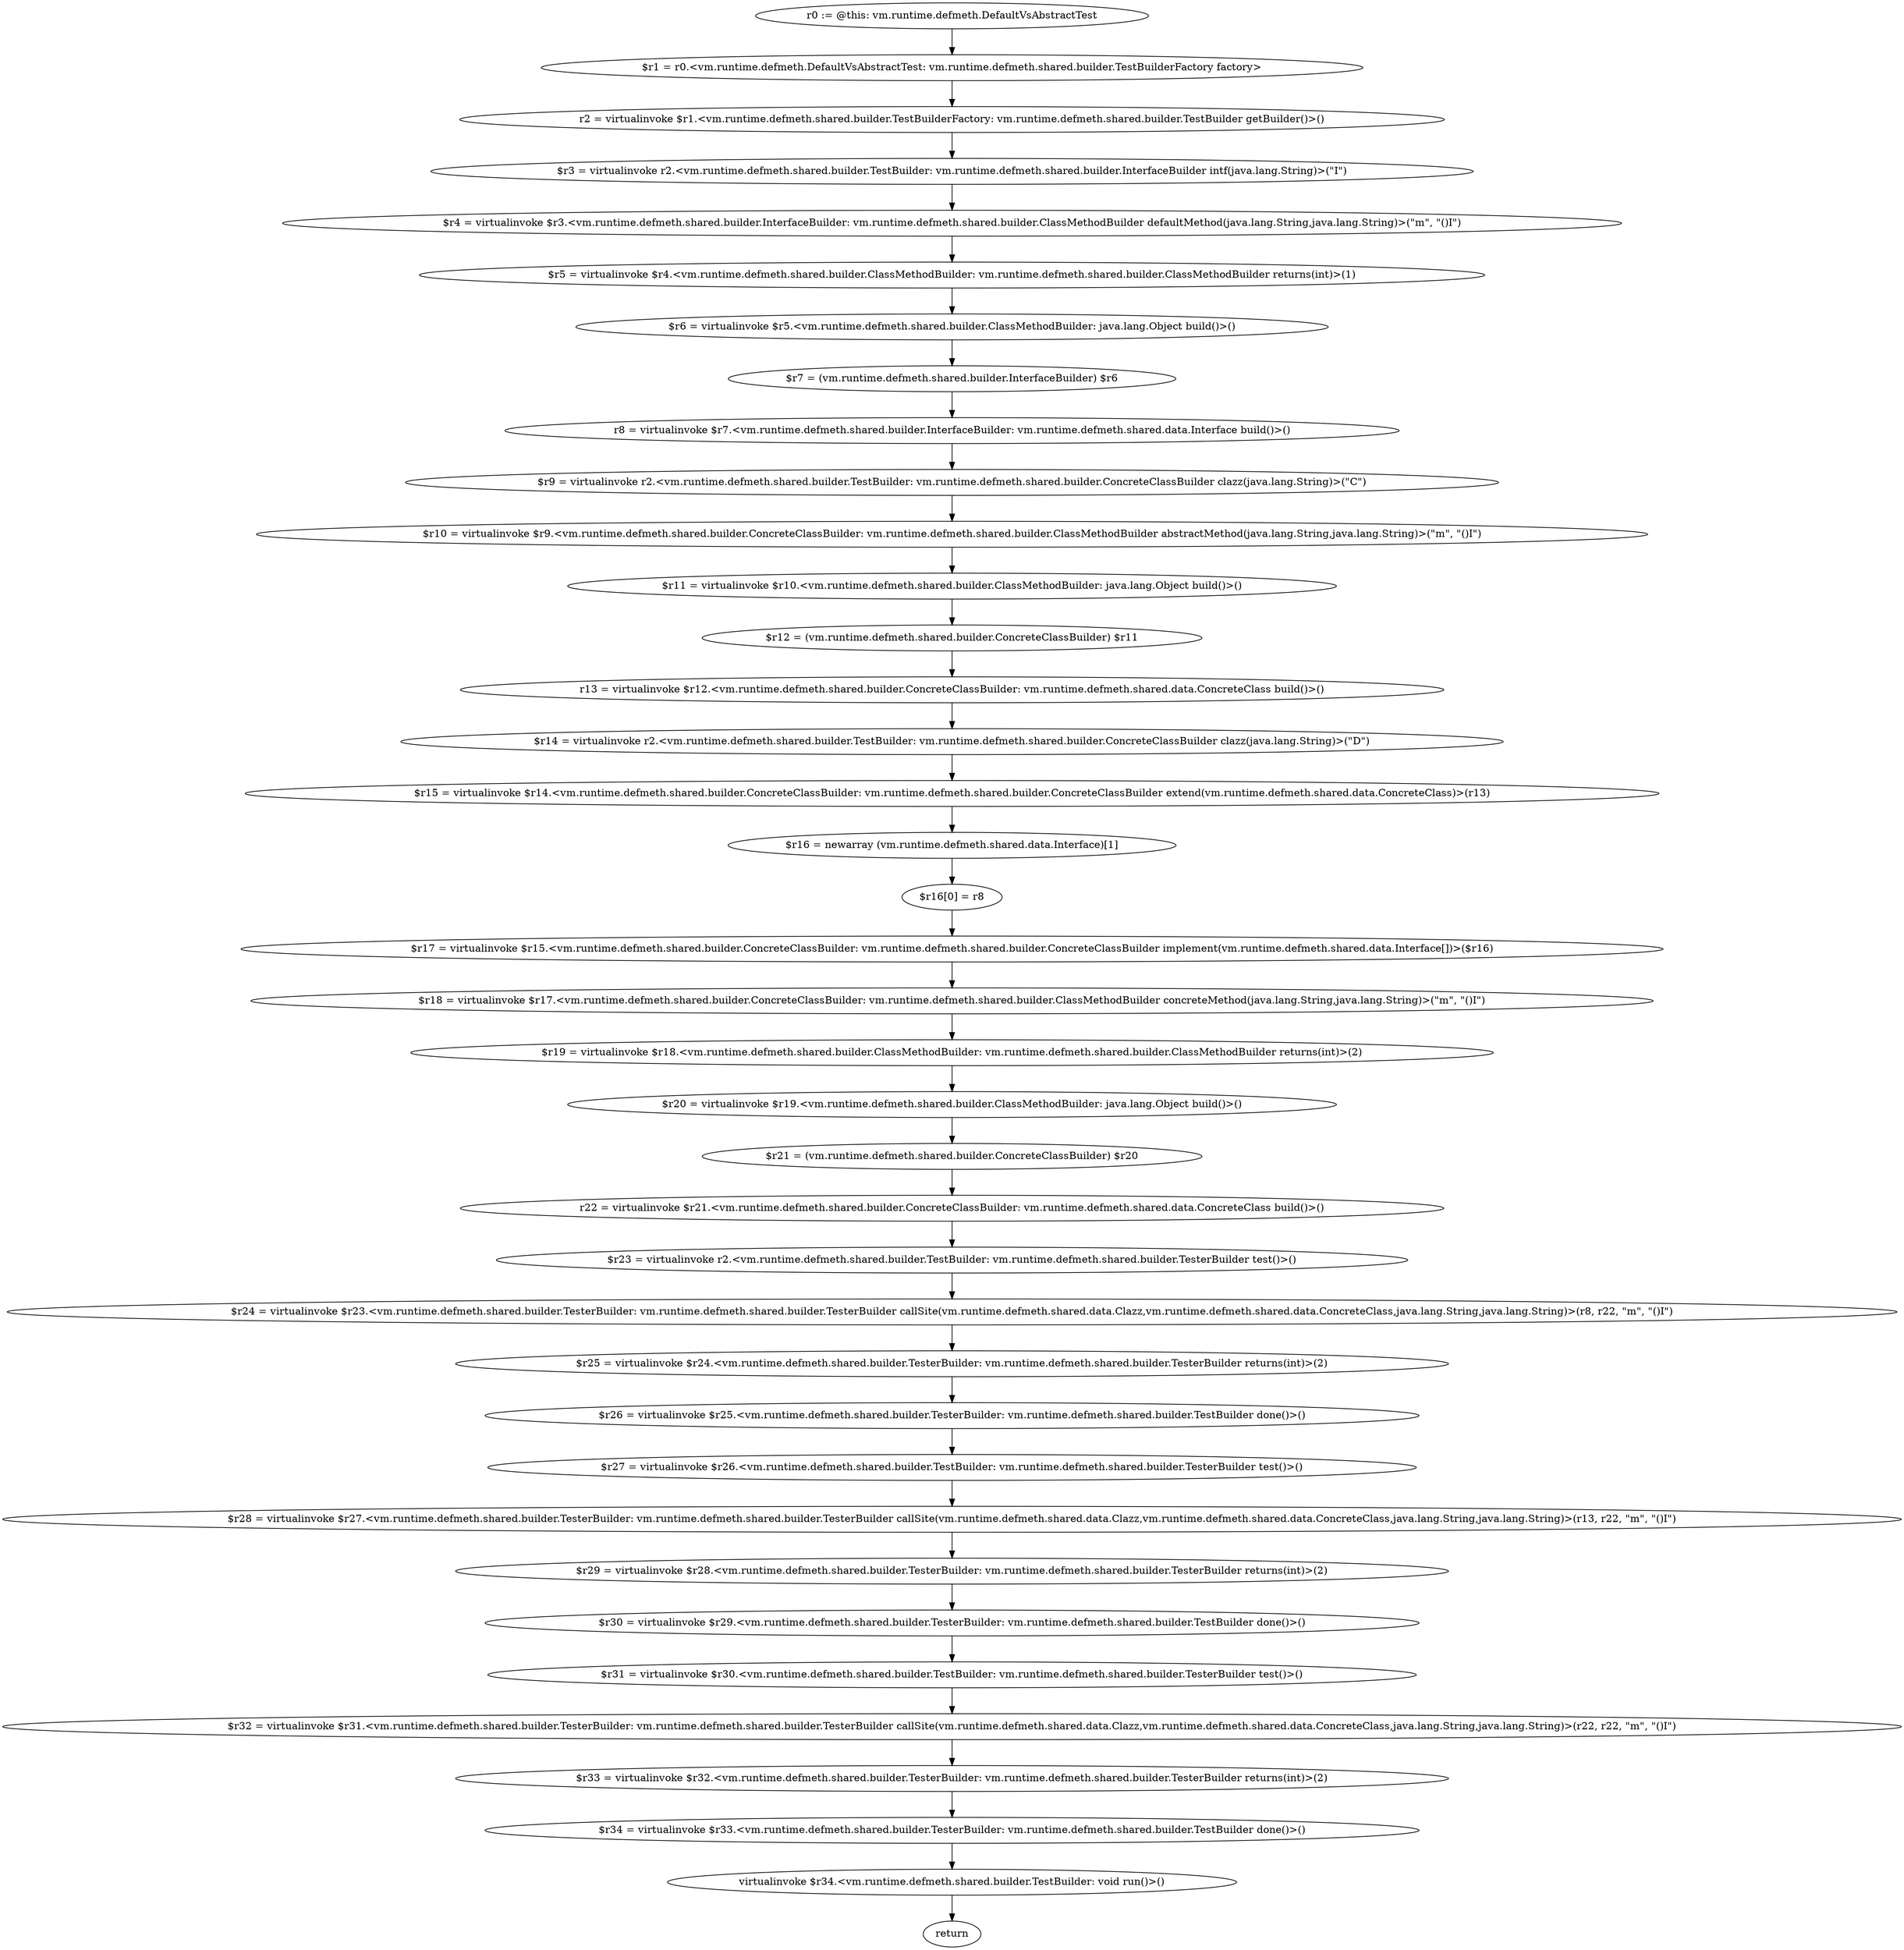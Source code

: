 digraph "unitGraph" {
    "r0 := @this: vm.runtime.defmeth.DefaultVsAbstractTest"
    "$r1 = r0.<vm.runtime.defmeth.DefaultVsAbstractTest: vm.runtime.defmeth.shared.builder.TestBuilderFactory factory>"
    "r2 = virtualinvoke $r1.<vm.runtime.defmeth.shared.builder.TestBuilderFactory: vm.runtime.defmeth.shared.builder.TestBuilder getBuilder()>()"
    "$r3 = virtualinvoke r2.<vm.runtime.defmeth.shared.builder.TestBuilder: vm.runtime.defmeth.shared.builder.InterfaceBuilder intf(java.lang.String)>(\"I\")"
    "$r4 = virtualinvoke $r3.<vm.runtime.defmeth.shared.builder.InterfaceBuilder: vm.runtime.defmeth.shared.builder.ClassMethodBuilder defaultMethod(java.lang.String,java.lang.String)>(\"m\", \"()I\")"
    "$r5 = virtualinvoke $r4.<vm.runtime.defmeth.shared.builder.ClassMethodBuilder: vm.runtime.defmeth.shared.builder.ClassMethodBuilder returns(int)>(1)"
    "$r6 = virtualinvoke $r5.<vm.runtime.defmeth.shared.builder.ClassMethodBuilder: java.lang.Object build()>()"
    "$r7 = (vm.runtime.defmeth.shared.builder.InterfaceBuilder) $r6"
    "r8 = virtualinvoke $r7.<vm.runtime.defmeth.shared.builder.InterfaceBuilder: vm.runtime.defmeth.shared.data.Interface build()>()"
    "$r9 = virtualinvoke r2.<vm.runtime.defmeth.shared.builder.TestBuilder: vm.runtime.defmeth.shared.builder.ConcreteClassBuilder clazz(java.lang.String)>(\"C\")"
    "$r10 = virtualinvoke $r9.<vm.runtime.defmeth.shared.builder.ConcreteClassBuilder: vm.runtime.defmeth.shared.builder.ClassMethodBuilder abstractMethod(java.lang.String,java.lang.String)>(\"m\", \"()I\")"
    "$r11 = virtualinvoke $r10.<vm.runtime.defmeth.shared.builder.ClassMethodBuilder: java.lang.Object build()>()"
    "$r12 = (vm.runtime.defmeth.shared.builder.ConcreteClassBuilder) $r11"
    "r13 = virtualinvoke $r12.<vm.runtime.defmeth.shared.builder.ConcreteClassBuilder: vm.runtime.defmeth.shared.data.ConcreteClass build()>()"
    "$r14 = virtualinvoke r2.<vm.runtime.defmeth.shared.builder.TestBuilder: vm.runtime.defmeth.shared.builder.ConcreteClassBuilder clazz(java.lang.String)>(\"D\")"
    "$r15 = virtualinvoke $r14.<vm.runtime.defmeth.shared.builder.ConcreteClassBuilder: vm.runtime.defmeth.shared.builder.ConcreteClassBuilder extend(vm.runtime.defmeth.shared.data.ConcreteClass)>(r13)"
    "$r16 = newarray (vm.runtime.defmeth.shared.data.Interface)[1]"
    "$r16[0] = r8"
    "$r17 = virtualinvoke $r15.<vm.runtime.defmeth.shared.builder.ConcreteClassBuilder: vm.runtime.defmeth.shared.builder.ConcreteClassBuilder implement(vm.runtime.defmeth.shared.data.Interface[])>($r16)"
    "$r18 = virtualinvoke $r17.<vm.runtime.defmeth.shared.builder.ConcreteClassBuilder: vm.runtime.defmeth.shared.builder.ClassMethodBuilder concreteMethod(java.lang.String,java.lang.String)>(\"m\", \"()I\")"
    "$r19 = virtualinvoke $r18.<vm.runtime.defmeth.shared.builder.ClassMethodBuilder: vm.runtime.defmeth.shared.builder.ClassMethodBuilder returns(int)>(2)"
    "$r20 = virtualinvoke $r19.<vm.runtime.defmeth.shared.builder.ClassMethodBuilder: java.lang.Object build()>()"
    "$r21 = (vm.runtime.defmeth.shared.builder.ConcreteClassBuilder) $r20"
    "r22 = virtualinvoke $r21.<vm.runtime.defmeth.shared.builder.ConcreteClassBuilder: vm.runtime.defmeth.shared.data.ConcreteClass build()>()"
    "$r23 = virtualinvoke r2.<vm.runtime.defmeth.shared.builder.TestBuilder: vm.runtime.defmeth.shared.builder.TesterBuilder test()>()"
    "$r24 = virtualinvoke $r23.<vm.runtime.defmeth.shared.builder.TesterBuilder: vm.runtime.defmeth.shared.builder.TesterBuilder callSite(vm.runtime.defmeth.shared.data.Clazz,vm.runtime.defmeth.shared.data.ConcreteClass,java.lang.String,java.lang.String)>(r8, r22, \"m\", \"()I\")"
    "$r25 = virtualinvoke $r24.<vm.runtime.defmeth.shared.builder.TesterBuilder: vm.runtime.defmeth.shared.builder.TesterBuilder returns(int)>(2)"
    "$r26 = virtualinvoke $r25.<vm.runtime.defmeth.shared.builder.TesterBuilder: vm.runtime.defmeth.shared.builder.TestBuilder done()>()"
    "$r27 = virtualinvoke $r26.<vm.runtime.defmeth.shared.builder.TestBuilder: vm.runtime.defmeth.shared.builder.TesterBuilder test()>()"
    "$r28 = virtualinvoke $r27.<vm.runtime.defmeth.shared.builder.TesterBuilder: vm.runtime.defmeth.shared.builder.TesterBuilder callSite(vm.runtime.defmeth.shared.data.Clazz,vm.runtime.defmeth.shared.data.ConcreteClass,java.lang.String,java.lang.String)>(r13, r22, \"m\", \"()I\")"
    "$r29 = virtualinvoke $r28.<vm.runtime.defmeth.shared.builder.TesterBuilder: vm.runtime.defmeth.shared.builder.TesterBuilder returns(int)>(2)"
    "$r30 = virtualinvoke $r29.<vm.runtime.defmeth.shared.builder.TesterBuilder: vm.runtime.defmeth.shared.builder.TestBuilder done()>()"
    "$r31 = virtualinvoke $r30.<vm.runtime.defmeth.shared.builder.TestBuilder: vm.runtime.defmeth.shared.builder.TesterBuilder test()>()"
    "$r32 = virtualinvoke $r31.<vm.runtime.defmeth.shared.builder.TesterBuilder: vm.runtime.defmeth.shared.builder.TesterBuilder callSite(vm.runtime.defmeth.shared.data.Clazz,vm.runtime.defmeth.shared.data.ConcreteClass,java.lang.String,java.lang.String)>(r22, r22, \"m\", \"()I\")"
    "$r33 = virtualinvoke $r32.<vm.runtime.defmeth.shared.builder.TesterBuilder: vm.runtime.defmeth.shared.builder.TesterBuilder returns(int)>(2)"
    "$r34 = virtualinvoke $r33.<vm.runtime.defmeth.shared.builder.TesterBuilder: vm.runtime.defmeth.shared.builder.TestBuilder done()>()"
    "virtualinvoke $r34.<vm.runtime.defmeth.shared.builder.TestBuilder: void run()>()"
    "return"
    "r0 := @this: vm.runtime.defmeth.DefaultVsAbstractTest"->"$r1 = r0.<vm.runtime.defmeth.DefaultVsAbstractTest: vm.runtime.defmeth.shared.builder.TestBuilderFactory factory>";
    "$r1 = r0.<vm.runtime.defmeth.DefaultVsAbstractTest: vm.runtime.defmeth.shared.builder.TestBuilderFactory factory>"->"r2 = virtualinvoke $r1.<vm.runtime.defmeth.shared.builder.TestBuilderFactory: vm.runtime.defmeth.shared.builder.TestBuilder getBuilder()>()";
    "r2 = virtualinvoke $r1.<vm.runtime.defmeth.shared.builder.TestBuilderFactory: vm.runtime.defmeth.shared.builder.TestBuilder getBuilder()>()"->"$r3 = virtualinvoke r2.<vm.runtime.defmeth.shared.builder.TestBuilder: vm.runtime.defmeth.shared.builder.InterfaceBuilder intf(java.lang.String)>(\"I\")";
    "$r3 = virtualinvoke r2.<vm.runtime.defmeth.shared.builder.TestBuilder: vm.runtime.defmeth.shared.builder.InterfaceBuilder intf(java.lang.String)>(\"I\")"->"$r4 = virtualinvoke $r3.<vm.runtime.defmeth.shared.builder.InterfaceBuilder: vm.runtime.defmeth.shared.builder.ClassMethodBuilder defaultMethod(java.lang.String,java.lang.String)>(\"m\", \"()I\")";
    "$r4 = virtualinvoke $r3.<vm.runtime.defmeth.shared.builder.InterfaceBuilder: vm.runtime.defmeth.shared.builder.ClassMethodBuilder defaultMethod(java.lang.String,java.lang.String)>(\"m\", \"()I\")"->"$r5 = virtualinvoke $r4.<vm.runtime.defmeth.shared.builder.ClassMethodBuilder: vm.runtime.defmeth.shared.builder.ClassMethodBuilder returns(int)>(1)";
    "$r5 = virtualinvoke $r4.<vm.runtime.defmeth.shared.builder.ClassMethodBuilder: vm.runtime.defmeth.shared.builder.ClassMethodBuilder returns(int)>(1)"->"$r6 = virtualinvoke $r5.<vm.runtime.defmeth.shared.builder.ClassMethodBuilder: java.lang.Object build()>()";
    "$r6 = virtualinvoke $r5.<vm.runtime.defmeth.shared.builder.ClassMethodBuilder: java.lang.Object build()>()"->"$r7 = (vm.runtime.defmeth.shared.builder.InterfaceBuilder) $r6";
    "$r7 = (vm.runtime.defmeth.shared.builder.InterfaceBuilder) $r6"->"r8 = virtualinvoke $r7.<vm.runtime.defmeth.shared.builder.InterfaceBuilder: vm.runtime.defmeth.shared.data.Interface build()>()";
    "r8 = virtualinvoke $r7.<vm.runtime.defmeth.shared.builder.InterfaceBuilder: vm.runtime.defmeth.shared.data.Interface build()>()"->"$r9 = virtualinvoke r2.<vm.runtime.defmeth.shared.builder.TestBuilder: vm.runtime.defmeth.shared.builder.ConcreteClassBuilder clazz(java.lang.String)>(\"C\")";
    "$r9 = virtualinvoke r2.<vm.runtime.defmeth.shared.builder.TestBuilder: vm.runtime.defmeth.shared.builder.ConcreteClassBuilder clazz(java.lang.String)>(\"C\")"->"$r10 = virtualinvoke $r9.<vm.runtime.defmeth.shared.builder.ConcreteClassBuilder: vm.runtime.defmeth.shared.builder.ClassMethodBuilder abstractMethod(java.lang.String,java.lang.String)>(\"m\", \"()I\")";
    "$r10 = virtualinvoke $r9.<vm.runtime.defmeth.shared.builder.ConcreteClassBuilder: vm.runtime.defmeth.shared.builder.ClassMethodBuilder abstractMethod(java.lang.String,java.lang.String)>(\"m\", \"()I\")"->"$r11 = virtualinvoke $r10.<vm.runtime.defmeth.shared.builder.ClassMethodBuilder: java.lang.Object build()>()";
    "$r11 = virtualinvoke $r10.<vm.runtime.defmeth.shared.builder.ClassMethodBuilder: java.lang.Object build()>()"->"$r12 = (vm.runtime.defmeth.shared.builder.ConcreteClassBuilder) $r11";
    "$r12 = (vm.runtime.defmeth.shared.builder.ConcreteClassBuilder) $r11"->"r13 = virtualinvoke $r12.<vm.runtime.defmeth.shared.builder.ConcreteClassBuilder: vm.runtime.defmeth.shared.data.ConcreteClass build()>()";
    "r13 = virtualinvoke $r12.<vm.runtime.defmeth.shared.builder.ConcreteClassBuilder: vm.runtime.defmeth.shared.data.ConcreteClass build()>()"->"$r14 = virtualinvoke r2.<vm.runtime.defmeth.shared.builder.TestBuilder: vm.runtime.defmeth.shared.builder.ConcreteClassBuilder clazz(java.lang.String)>(\"D\")";
    "$r14 = virtualinvoke r2.<vm.runtime.defmeth.shared.builder.TestBuilder: vm.runtime.defmeth.shared.builder.ConcreteClassBuilder clazz(java.lang.String)>(\"D\")"->"$r15 = virtualinvoke $r14.<vm.runtime.defmeth.shared.builder.ConcreteClassBuilder: vm.runtime.defmeth.shared.builder.ConcreteClassBuilder extend(vm.runtime.defmeth.shared.data.ConcreteClass)>(r13)";
    "$r15 = virtualinvoke $r14.<vm.runtime.defmeth.shared.builder.ConcreteClassBuilder: vm.runtime.defmeth.shared.builder.ConcreteClassBuilder extend(vm.runtime.defmeth.shared.data.ConcreteClass)>(r13)"->"$r16 = newarray (vm.runtime.defmeth.shared.data.Interface)[1]";
    "$r16 = newarray (vm.runtime.defmeth.shared.data.Interface)[1]"->"$r16[0] = r8";
    "$r16[0] = r8"->"$r17 = virtualinvoke $r15.<vm.runtime.defmeth.shared.builder.ConcreteClassBuilder: vm.runtime.defmeth.shared.builder.ConcreteClassBuilder implement(vm.runtime.defmeth.shared.data.Interface[])>($r16)";
    "$r17 = virtualinvoke $r15.<vm.runtime.defmeth.shared.builder.ConcreteClassBuilder: vm.runtime.defmeth.shared.builder.ConcreteClassBuilder implement(vm.runtime.defmeth.shared.data.Interface[])>($r16)"->"$r18 = virtualinvoke $r17.<vm.runtime.defmeth.shared.builder.ConcreteClassBuilder: vm.runtime.defmeth.shared.builder.ClassMethodBuilder concreteMethod(java.lang.String,java.lang.String)>(\"m\", \"()I\")";
    "$r18 = virtualinvoke $r17.<vm.runtime.defmeth.shared.builder.ConcreteClassBuilder: vm.runtime.defmeth.shared.builder.ClassMethodBuilder concreteMethod(java.lang.String,java.lang.String)>(\"m\", \"()I\")"->"$r19 = virtualinvoke $r18.<vm.runtime.defmeth.shared.builder.ClassMethodBuilder: vm.runtime.defmeth.shared.builder.ClassMethodBuilder returns(int)>(2)";
    "$r19 = virtualinvoke $r18.<vm.runtime.defmeth.shared.builder.ClassMethodBuilder: vm.runtime.defmeth.shared.builder.ClassMethodBuilder returns(int)>(2)"->"$r20 = virtualinvoke $r19.<vm.runtime.defmeth.shared.builder.ClassMethodBuilder: java.lang.Object build()>()";
    "$r20 = virtualinvoke $r19.<vm.runtime.defmeth.shared.builder.ClassMethodBuilder: java.lang.Object build()>()"->"$r21 = (vm.runtime.defmeth.shared.builder.ConcreteClassBuilder) $r20";
    "$r21 = (vm.runtime.defmeth.shared.builder.ConcreteClassBuilder) $r20"->"r22 = virtualinvoke $r21.<vm.runtime.defmeth.shared.builder.ConcreteClassBuilder: vm.runtime.defmeth.shared.data.ConcreteClass build()>()";
    "r22 = virtualinvoke $r21.<vm.runtime.defmeth.shared.builder.ConcreteClassBuilder: vm.runtime.defmeth.shared.data.ConcreteClass build()>()"->"$r23 = virtualinvoke r2.<vm.runtime.defmeth.shared.builder.TestBuilder: vm.runtime.defmeth.shared.builder.TesterBuilder test()>()";
    "$r23 = virtualinvoke r2.<vm.runtime.defmeth.shared.builder.TestBuilder: vm.runtime.defmeth.shared.builder.TesterBuilder test()>()"->"$r24 = virtualinvoke $r23.<vm.runtime.defmeth.shared.builder.TesterBuilder: vm.runtime.defmeth.shared.builder.TesterBuilder callSite(vm.runtime.defmeth.shared.data.Clazz,vm.runtime.defmeth.shared.data.ConcreteClass,java.lang.String,java.lang.String)>(r8, r22, \"m\", \"()I\")";
    "$r24 = virtualinvoke $r23.<vm.runtime.defmeth.shared.builder.TesterBuilder: vm.runtime.defmeth.shared.builder.TesterBuilder callSite(vm.runtime.defmeth.shared.data.Clazz,vm.runtime.defmeth.shared.data.ConcreteClass,java.lang.String,java.lang.String)>(r8, r22, \"m\", \"()I\")"->"$r25 = virtualinvoke $r24.<vm.runtime.defmeth.shared.builder.TesterBuilder: vm.runtime.defmeth.shared.builder.TesterBuilder returns(int)>(2)";
    "$r25 = virtualinvoke $r24.<vm.runtime.defmeth.shared.builder.TesterBuilder: vm.runtime.defmeth.shared.builder.TesterBuilder returns(int)>(2)"->"$r26 = virtualinvoke $r25.<vm.runtime.defmeth.shared.builder.TesterBuilder: vm.runtime.defmeth.shared.builder.TestBuilder done()>()";
    "$r26 = virtualinvoke $r25.<vm.runtime.defmeth.shared.builder.TesterBuilder: vm.runtime.defmeth.shared.builder.TestBuilder done()>()"->"$r27 = virtualinvoke $r26.<vm.runtime.defmeth.shared.builder.TestBuilder: vm.runtime.defmeth.shared.builder.TesterBuilder test()>()";
    "$r27 = virtualinvoke $r26.<vm.runtime.defmeth.shared.builder.TestBuilder: vm.runtime.defmeth.shared.builder.TesterBuilder test()>()"->"$r28 = virtualinvoke $r27.<vm.runtime.defmeth.shared.builder.TesterBuilder: vm.runtime.defmeth.shared.builder.TesterBuilder callSite(vm.runtime.defmeth.shared.data.Clazz,vm.runtime.defmeth.shared.data.ConcreteClass,java.lang.String,java.lang.String)>(r13, r22, \"m\", \"()I\")";
    "$r28 = virtualinvoke $r27.<vm.runtime.defmeth.shared.builder.TesterBuilder: vm.runtime.defmeth.shared.builder.TesterBuilder callSite(vm.runtime.defmeth.shared.data.Clazz,vm.runtime.defmeth.shared.data.ConcreteClass,java.lang.String,java.lang.String)>(r13, r22, \"m\", \"()I\")"->"$r29 = virtualinvoke $r28.<vm.runtime.defmeth.shared.builder.TesterBuilder: vm.runtime.defmeth.shared.builder.TesterBuilder returns(int)>(2)";
    "$r29 = virtualinvoke $r28.<vm.runtime.defmeth.shared.builder.TesterBuilder: vm.runtime.defmeth.shared.builder.TesterBuilder returns(int)>(2)"->"$r30 = virtualinvoke $r29.<vm.runtime.defmeth.shared.builder.TesterBuilder: vm.runtime.defmeth.shared.builder.TestBuilder done()>()";
    "$r30 = virtualinvoke $r29.<vm.runtime.defmeth.shared.builder.TesterBuilder: vm.runtime.defmeth.shared.builder.TestBuilder done()>()"->"$r31 = virtualinvoke $r30.<vm.runtime.defmeth.shared.builder.TestBuilder: vm.runtime.defmeth.shared.builder.TesterBuilder test()>()";
    "$r31 = virtualinvoke $r30.<vm.runtime.defmeth.shared.builder.TestBuilder: vm.runtime.defmeth.shared.builder.TesterBuilder test()>()"->"$r32 = virtualinvoke $r31.<vm.runtime.defmeth.shared.builder.TesterBuilder: vm.runtime.defmeth.shared.builder.TesterBuilder callSite(vm.runtime.defmeth.shared.data.Clazz,vm.runtime.defmeth.shared.data.ConcreteClass,java.lang.String,java.lang.String)>(r22, r22, \"m\", \"()I\")";
    "$r32 = virtualinvoke $r31.<vm.runtime.defmeth.shared.builder.TesterBuilder: vm.runtime.defmeth.shared.builder.TesterBuilder callSite(vm.runtime.defmeth.shared.data.Clazz,vm.runtime.defmeth.shared.data.ConcreteClass,java.lang.String,java.lang.String)>(r22, r22, \"m\", \"()I\")"->"$r33 = virtualinvoke $r32.<vm.runtime.defmeth.shared.builder.TesterBuilder: vm.runtime.defmeth.shared.builder.TesterBuilder returns(int)>(2)";
    "$r33 = virtualinvoke $r32.<vm.runtime.defmeth.shared.builder.TesterBuilder: vm.runtime.defmeth.shared.builder.TesterBuilder returns(int)>(2)"->"$r34 = virtualinvoke $r33.<vm.runtime.defmeth.shared.builder.TesterBuilder: vm.runtime.defmeth.shared.builder.TestBuilder done()>()";
    "$r34 = virtualinvoke $r33.<vm.runtime.defmeth.shared.builder.TesterBuilder: vm.runtime.defmeth.shared.builder.TestBuilder done()>()"->"virtualinvoke $r34.<vm.runtime.defmeth.shared.builder.TestBuilder: void run()>()";
    "virtualinvoke $r34.<vm.runtime.defmeth.shared.builder.TestBuilder: void run()>()"->"return";
}
